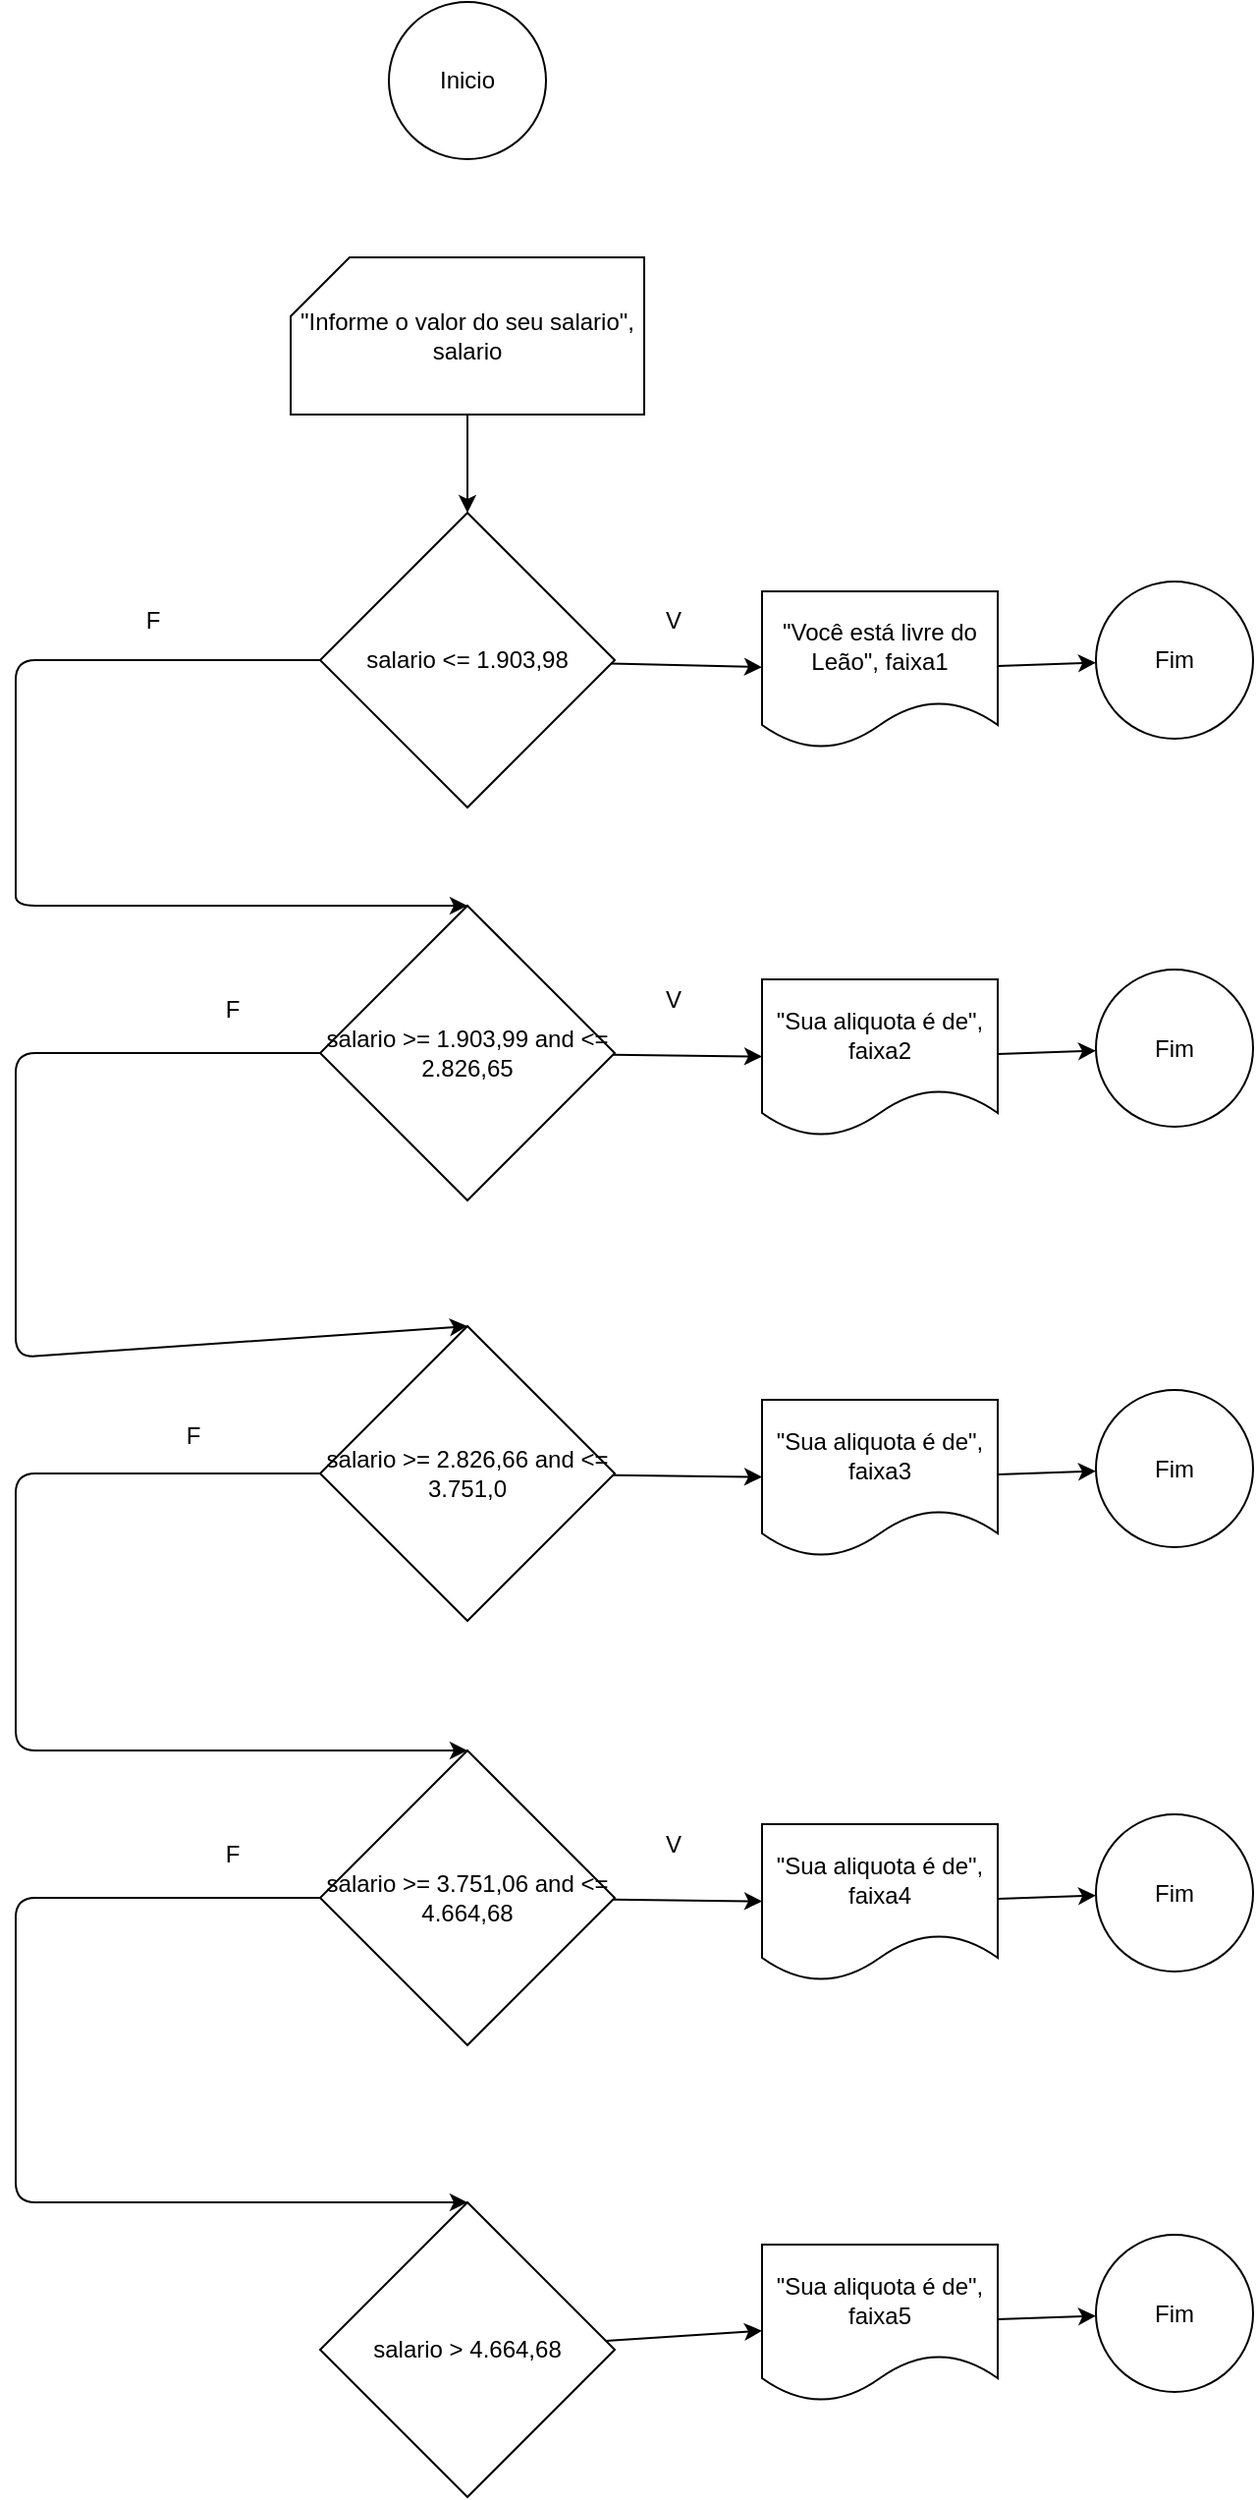 <mxfile>
    <diagram id="woW7FbLPJH9RgH1HaifW" name="Página-1">
        <mxGraphModel dx="1316" dy="1133" grid="1" gridSize="10" guides="1" tooltips="1" connect="1" arrows="1" fold="1" page="1" pageScale="1" pageWidth="827" pageHeight="1169" math="0" shadow="0">
            <root>
                <mxCell id="0"/>
                <mxCell id="1" parent="0"/>
                <mxCell id="2" value="Inicio" style="ellipse;whiteSpace=wrap;html=1;aspect=fixed;" vertex="1" parent="1">
                    <mxGeometry x="260" y="10" width="80" height="80" as="geometry"/>
                </mxCell>
                <mxCell id="6" value="" style="edgeStyle=none;html=1;" edge="1" parent="1" source="3" target="4">
                    <mxGeometry relative="1" as="geometry"/>
                </mxCell>
                <mxCell id="3" value="&lt;span style=&quot;font-size: 12px&quot;&gt;&quot;Informe o valor do seu salario&quot;, salario&lt;/span&gt;" style="shape=card;whiteSpace=wrap;html=1;" vertex="1" parent="1">
                    <mxGeometry x="210" y="140" width="180" height="80" as="geometry"/>
                </mxCell>
                <mxCell id="7" value="" style="edgeStyle=none;html=1;" edge="1" parent="1" source="4" target="5">
                    <mxGeometry relative="1" as="geometry"/>
                </mxCell>
                <mxCell id="11" style="edgeStyle=none;html=1;exitX=0;exitY=0.5;exitDx=0;exitDy=0;entryX=0.5;entryY=0;entryDx=0;entryDy=0;" edge="1" parent="1" source="4" target="10">
                    <mxGeometry relative="1" as="geometry">
                        <Array as="points">
                            <mxPoint x="70" y="345"/>
                            <mxPoint x="70" y="450"/>
                            <mxPoint x="70" y="470"/>
                        </Array>
                    </mxGeometry>
                </mxCell>
                <mxCell id="4" value="salario &amp;lt;= 1.903,98" style="rhombus;whiteSpace=wrap;html=1;" vertex="1" parent="1">
                    <mxGeometry x="225" y="270" width="150" height="150" as="geometry"/>
                </mxCell>
                <mxCell id="14" value="" style="edgeStyle=none;html=1;" edge="1" parent="1" source="5" target="13">
                    <mxGeometry relative="1" as="geometry"/>
                </mxCell>
                <mxCell id="5" value="&lt;span style=&quot;font-size: 12px&quot;&gt;&quot;Você está livre do Leão&quot;, faixa1&lt;/span&gt;" style="shape=document;whiteSpace=wrap;html=1;boundedLbl=1;" vertex="1" parent="1">
                    <mxGeometry x="450" y="310" width="120" height="80" as="geometry"/>
                </mxCell>
                <mxCell id="8" value="V" style="text;html=1;strokeColor=none;fillColor=none;align=center;verticalAlign=middle;whiteSpace=wrap;rounded=0;" vertex="1" parent="1">
                    <mxGeometry x="375" y="310" width="60" height="30" as="geometry"/>
                </mxCell>
                <mxCell id="17" value="" style="edgeStyle=none;html=1;" edge="1" parent="1" source="10" target="15">
                    <mxGeometry relative="1" as="geometry"/>
                </mxCell>
                <mxCell id="24" style="edgeStyle=none;html=1;exitX=0;exitY=0.5;exitDx=0;exitDy=0;entryX=0.5;entryY=0;entryDx=0;entryDy=0;" edge="1" parent="1" source="10" target="21">
                    <mxGeometry relative="1" as="geometry">
                        <Array as="points">
                            <mxPoint x="70" y="545"/>
                            <mxPoint x="70" y="700"/>
                        </Array>
                    </mxGeometry>
                </mxCell>
                <mxCell id="10" value="salario &amp;gt;= 1.903,99 and &amp;lt;= 2.826,65" style="rhombus;whiteSpace=wrap;html=1;" vertex="1" parent="1">
                    <mxGeometry x="225" y="470" width="150" height="150" as="geometry"/>
                </mxCell>
                <mxCell id="12" value="F" style="text;html=1;strokeColor=none;fillColor=none;align=center;verticalAlign=middle;whiteSpace=wrap;rounded=0;" vertex="1" parent="1">
                    <mxGeometry x="110" y="310" width="60" height="30" as="geometry"/>
                </mxCell>
                <mxCell id="13" value="Fim" style="ellipse;whiteSpace=wrap;html=1;aspect=fixed;" vertex="1" parent="1">
                    <mxGeometry x="620" y="305" width="80" height="80" as="geometry"/>
                </mxCell>
                <mxCell id="18" value="" style="edgeStyle=none;html=1;" edge="1" parent="1" source="15" target="16">
                    <mxGeometry relative="1" as="geometry"/>
                </mxCell>
                <mxCell id="15" value="&lt;span style=&quot;font-size: 12px&quot;&gt;&quot;Sua aliquota é de&quot;, faixa2&lt;/span&gt;" style="shape=document;whiteSpace=wrap;html=1;boundedLbl=1;" vertex="1" parent="1">
                    <mxGeometry x="450" y="507.5" width="120" height="80" as="geometry"/>
                </mxCell>
                <mxCell id="16" value="Fim" style="ellipse;whiteSpace=wrap;html=1;aspect=fixed;" vertex="1" parent="1">
                    <mxGeometry x="620" y="502.5" width="80" height="80" as="geometry"/>
                </mxCell>
                <mxCell id="19" value="V" style="text;html=1;strokeColor=none;fillColor=none;align=center;verticalAlign=middle;whiteSpace=wrap;rounded=0;" vertex="1" parent="1">
                    <mxGeometry x="375" y="502.5" width="60" height="30" as="geometry"/>
                </mxCell>
                <mxCell id="38" style="edgeStyle=none;html=1;exitX=0;exitY=0.5;exitDx=0;exitDy=0;entryX=0.5;entryY=0;entryDx=0;entryDy=0;" edge="1" parent="1" source="21" target="28">
                    <mxGeometry relative="1" as="geometry">
                        <Array as="points">
                            <mxPoint x="70" y="759"/>
                            <mxPoint x="70" y="900"/>
                        </Array>
                    </mxGeometry>
                </mxCell>
                <mxCell id="40" value="" style="edgeStyle=none;html=1;" edge="1" parent="1" source="21" target="22">
                    <mxGeometry relative="1" as="geometry"/>
                </mxCell>
                <mxCell id="21" value="salario &amp;gt;= 2.826,66 and &amp;lt;= 3.751,0" style="rhombus;whiteSpace=wrap;html=1;" vertex="1" parent="1">
                    <mxGeometry x="225" y="684" width="150" height="150" as="geometry"/>
                </mxCell>
                <mxCell id="41" value="" style="edgeStyle=none;html=1;" edge="1" parent="1" source="22" target="23">
                    <mxGeometry relative="1" as="geometry"/>
                </mxCell>
                <mxCell id="22" value="&quot;Sua aliquota é de&quot;, faixa3" style="shape=document;whiteSpace=wrap;html=1;boundedLbl=1;" vertex="1" parent="1">
                    <mxGeometry x="450" y="721.5" width="120" height="80" as="geometry"/>
                </mxCell>
                <mxCell id="23" value="Fim" style="ellipse;whiteSpace=wrap;html=1;aspect=fixed;" vertex="1" parent="1">
                    <mxGeometry x="620" y="716.5" width="80" height="80" as="geometry"/>
                </mxCell>
                <mxCell id="25" value="F" style="text;html=1;align=center;verticalAlign=middle;resizable=0;points=[];autosize=1;strokeColor=none;fillColor=none;" vertex="1" parent="1">
                    <mxGeometry x="170" y="512.5" width="20" height="20" as="geometry"/>
                </mxCell>
                <mxCell id="26" value="" style="edgeStyle=none;html=1;" edge="1" parent="1" source="28" target="30">
                    <mxGeometry relative="1" as="geometry"/>
                </mxCell>
                <mxCell id="27" style="edgeStyle=none;html=1;exitX=0;exitY=0.5;exitDx=0;exitDy=0;entryX=0.5;entryY=0;entryDx=0;entryDy=0;" edge="1" parent="1" source="28" target="33">
                    <mxGeometry relative="1" as="geometry">
                        <Array as="points">
                            <mxPoint x="70" y="975"/>
                            <mxPoint x="70" y="1130"/>
                        </Array>
                    </mxGeometry>
                </mxCell>
                <mxCell id="28" value="salario &amp;gt;= 3.751,06 and &amp;lt;= 4.664,68" style="rhombus;whiteSpace=wrap;html=1;" vertex="1" parent="1">
                    <mxGeometry x="225" y="900" width="150" height="150" as="geometry"/>
                </mxCell>
                <mxCell id="29" value="" style="edgeStyle=none;html=1;" edge="1" parent="1" source="30" target="31">
                    <mxGeometry relative="1" as="geometry"/>
                </mxCell>
                <mxCell id="30" value="&lt;span style=&quot;font-size: 12px&quot;&gt;&quot;Sua aliquota é de&quot;, faixa4&lt;/span&gt;" style="shape=document;whiteSpace=wrap;html=1;boundedLbl=1;" vertex="1" parent="1">
                    <mxGeometry x="450" y="937.5" width="120" height="80" as="geometry"/>
                </mxCell>
                <mxCell id="31" value="Fim" style="ellipse;whiteSpace=wrap;html=1;aspect=fixed;" vertex="1" parent="1">
                    <mxGeometry x="620" y="932.5" width="80" height="80" as="geometry"/>
                </mxCell>
                <mxCell id="32" value="V" style="text;html=1;strokeColor=none;fillColor=none;align=center;verticalAlign=middle;whiteSpace=wrap;rounded=0;" vertex="1" parent="1">
                    <mxGeometry x="375" y="932.5" width="60" height="30" as="geometry"/>
                </mxCell>
                <mxCell id="42" value="" style="edgeStyle=none;html=1;" edge="1" parent="1" source="33" target="34">
                    <mxGeometry relative="1" as="geometry"/>
                </mxCell>
                <mxCell id="33" value="salario &amp;gt;&amp;nbsp;4.664,68" style="rhombus;whiteSpace=wrap;html=1;" vertex="1" parent="1">
                    <mxGeometry x="225" y="1130" width="150" height="150" as="geometry"/>
                </mxCell>
                <mxCell id="43" value="" style="edgeStyle=none;html=1;" edge="1" parent="1" source="34" target="35">
                    <mxGeometry relative="1" as="geometry"/>
                </mxCell>
                <mxCell id="34" value="&quot;Sua aliquota é de&quot;, faixa5" style="shape=document;whiteSpace=wrap;html=1;boundedLbl=1;" vertex="1" parent="1">
                    <mxGeometry x="450" y="1151.5" width="120" height="80" as="geometry"/>
                </mxCell>
                <mxCell id="35" value="Fim" style="ellipse;whiteSpace=wrap;html=1;aspect=fixed;" vertex="1" parent="1">
                    <mxGeometry x="620" y="1146.5" width="80" height="80" as="geometry"/>
                </mxCell>
                <mxCell id="36" value="F" style="text;html=1;align=center;verticalAlign=middle;resizable=0;points=[];autosize=1;strokeColor=none;fillColor=none;" vertex="1" parent="1">
                    <mxGeometry x="170" y="942.5" width="20" height="20" as="geometry"/>
                </mxCell>
                <mxCell id="39" value="F" style="text;html=1;align=center;verticalAlign=middle;resizable=0;points=[];autosize=1;strokeColor=none;fillColor=none;" vertex="1" parent="1">
                    <mxGeometry x="150" y="730" width="20" height="20" as="geometry"/>
                </mxCell>
            </root>
        </mxGraphModel>
    </diagram>
</mxfile>